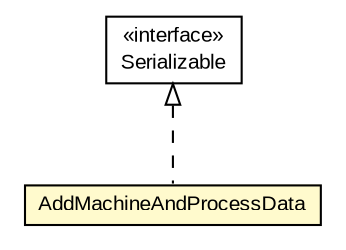 #!/usr/local/bin/dot
#
# Class diagram 
# Generated by UMLGraph version R5_6-24-gf6e263 (http://www.umlgraph.org/)
#

digraph G {
	edge [fontname="arial",fontsize=10,labelfontname="arial",labelfontsize=10];
	node [fontname="arial",fontsize=10,shape=plaintext];
	nodesep=0.25;
	ranksep=0.5;
	// org.miloss.fgsms.services.interfaces.datacollector.AddMachineAndProcessData
	c19791 [label=<<table title="org.miloss.fgsms.services.interfaces.datacollector.AddMachineAndProcessData" border="0" cellborder="1" cellspacing="0" cellpadding="2" port="p" bgcolor="lemonChiffon" href="./AddMachineAndProcessData.html">
		<tr><td><table border="0" cellspacing="0" cellpadding="1">
<tr><td align="center" balign="center"> AddMachineAndProcessData </td></tr>
		</table></td></tr>
		</table>>, URL="./AddMachineAndProcessData.html", fontname="arial", fontcolor="black", fontsize=10.0];
	//org.miloss.fgsms.services.interfaces.datacollector.AddMachineAndProcessData implements java.io.Serializable
	c20191:p -> c19791:p [dir=back,arrowtail=empty,style=dashed];
	// java.io.Serializable
	c20191 [label=<<table title="java.io.Serializable" border="0" cellborder="1" cellspacing="0" cellpadding="2" port="p" href="http://java.sun.com/j2se/1.4.2/docs/api/java/io/Serializable.html">
		<tr><td><table border="0" cellspacing="0" cellpadding="1">
<tr><td align="center" balign="center"> &#171;interface&#187; </td></tr>
<tr><td align="center" balign="center"> Serializable </td></tr>
		</table></td></tr>
		</table>>, URL="http://java.sun.com/j2se/1.4.2/docs/api/java/io/Serializable.html", fontname="arial", fontcolor="black", fontsize=10.0];
}

